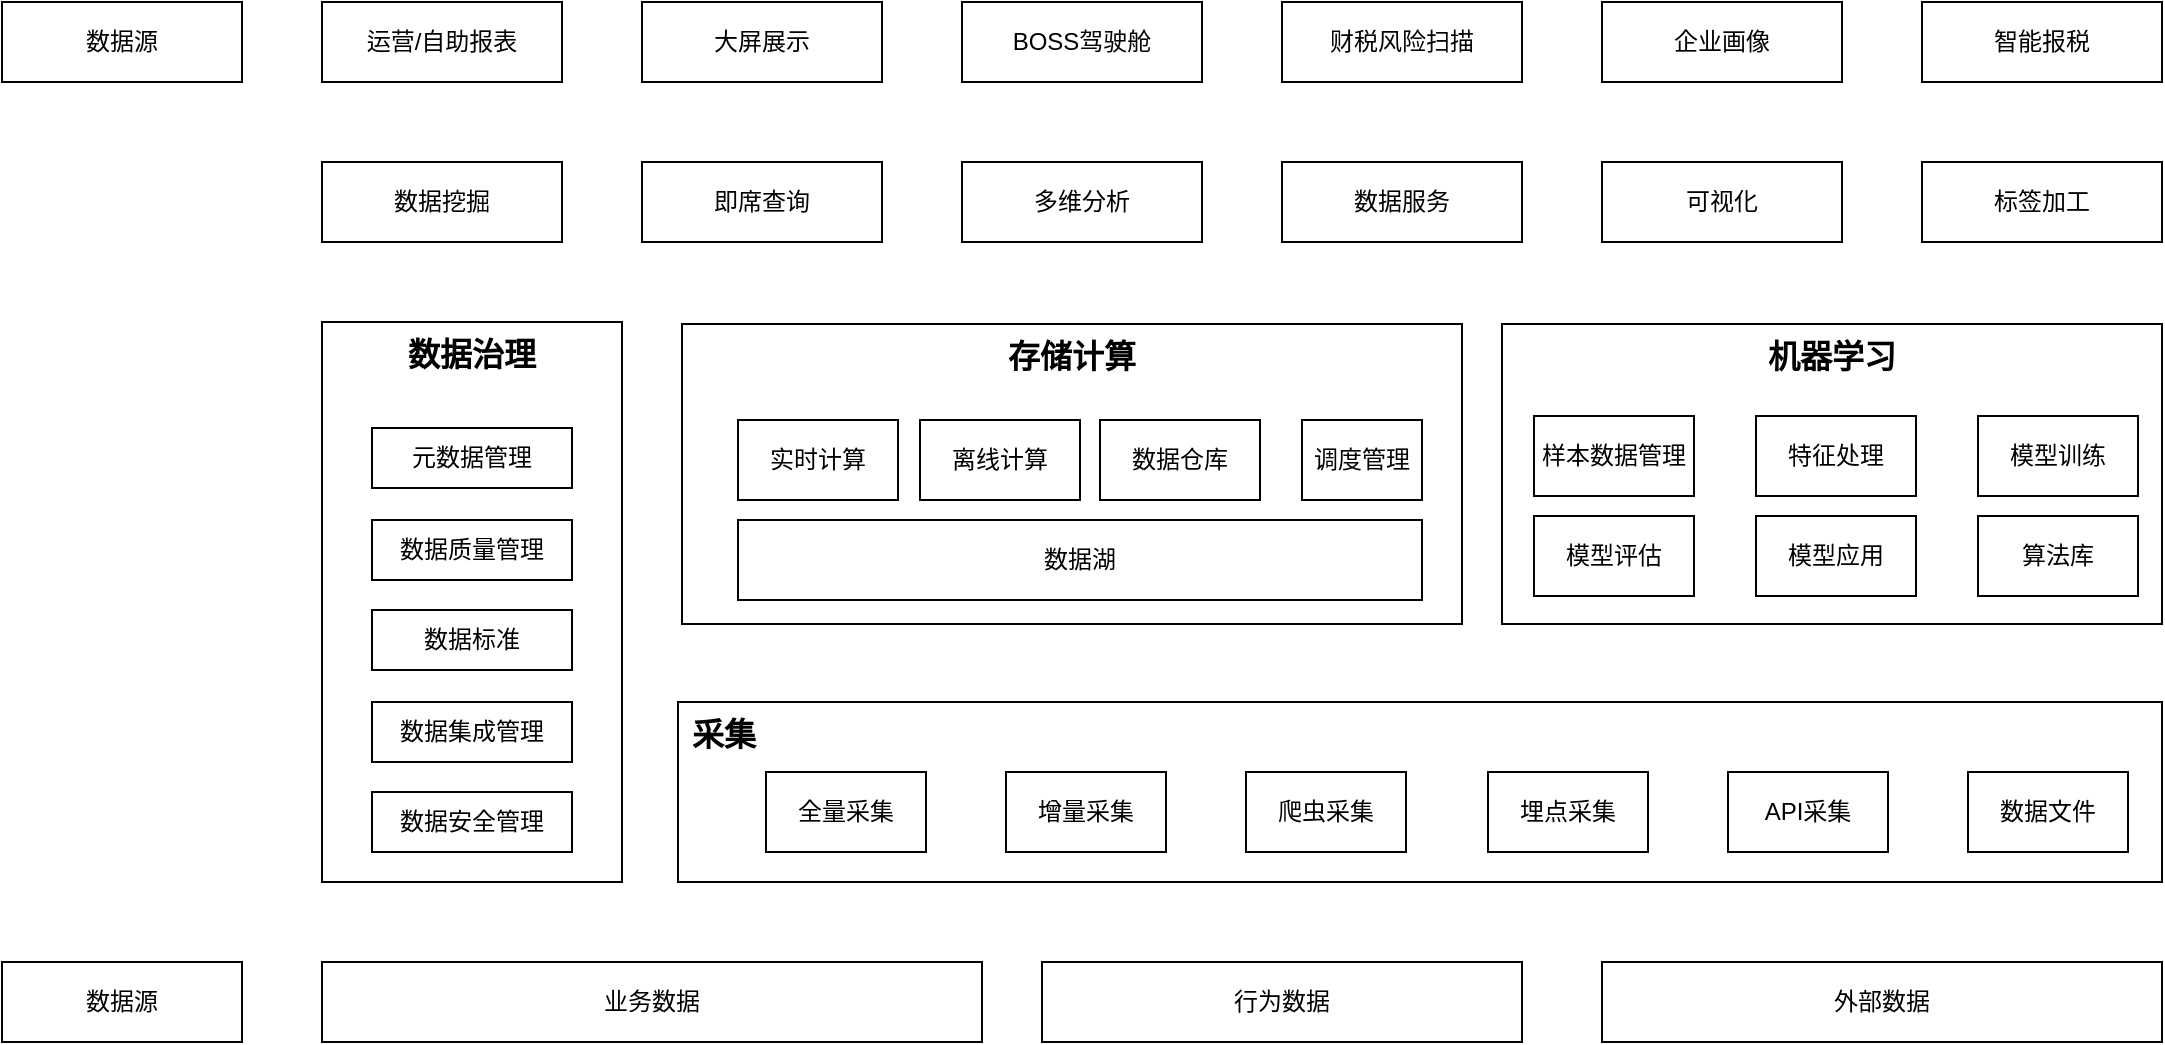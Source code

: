 <mxfile version="16.2.2" type="github">
  <diagram id="H7_tCYUHHZJKz_Q6d8IM" name="第 1 页">
    <mxGraphModel dx="1308" dy="681" grid="1" gridSize="10" guides="1" tooltips="1" connect="1" arrows="1" fold="1" page="1" pageScale="1" pageWidth="827" pageHeight="1169" math="0" shadow="0">
      <root>
        <mxCell id="0" />
        <mxCell id="1" parent="0" />
        <mxCell id="ndFSLWlLieNPHFFfm7gC-1" value="数据源" style="rounded=0;whiteSpace=wrap;html=1;" vertex="1" parent="1">
          <mxGeometry x="80" y="800" width="120" height="40" as="geometry" />
        </mxCell>
        <mxCell id="ndFSLWlLieNPHFFfm7gC-3" value="业务数据" style="rounded=0;whiteSpace=wrap;html=1;" vertex="1" parent="1">
          <mxGeometry x="240" y="800" width="330" height="40" as="geometry" />
        </mxCell>
        <mxCell id="ndFSLWlLieNPHFFfm7gC-4" value="行为数据" style="rounded=0;whiteSpace=wrap;html=1;" vertex="1" parent="1">
          <mxGeometry x="600" y="800" width="240" height="40" as="geometry" />
        </mxCell>
        <mxCell id="ndFSLWlLieNPHFFfm7gC-5" value="外部数据" style="rounded=0;whiteSpace=wrap;html=1;" vertex="1" parent="1">
          <mxGeometry x="880" y="800" width="280" height="40" as="geometry" />
        </mxCell>
        <mxCell id="ndFSLWlLieNPHFFfm7gC-6" value="&lt;b&gt;&lt;font style=&quot;font-size: 16px&quot;&gt;采集&lt;/font&gt;&lt;/b&gt;" style="rounded=0;whiteSpace=wrap;html=1;align=left;verticalAlign=top;spacingLeft=5;spacingBottom=0;spacingRight=0;spacingTop=0;" vertex="1" parent="1">
          <mxGeometry x="418" y="670" width="742" height="90" as="geometry" />
        </mxCell>
        <mxCell id="ndFSLWlLieNPHFFfm7gC-7" value="全量采集" style="rounded=0;whiteSpace=wrap;html=1;" vertex="1" parent="1">
          <mxGeometry x="462" y="705" width="80" height="40" as="geometry" />
        </mxCell>
        <mxCell id="ndFSLWlLieNPHFFfm7gC-8" value="增量采集" style="rounded=0;whiteSpace=wrap;html=1;" vertex="1" parent="1">
          <mxGeometry x="582" y="705" width="80" height="40" as="geometry" />
        </mxCell>
        <mxCell id="ndFSLWlLieNPHFFfm7gC-9" value="爬虫采集" style="rounded=0;whiteSpace=wrap;html=1;" vertex="1" parent="1">
          <mxGeometry x="702" y="705" width="80" height="40" as="geometry" />
        </mxCell>
        <mxCell id="ndFSLWlLieNPHFFfm7gC-11" value="埋点采集" style="rounded=0;whiteSpace=wrap;html=1;" vertex="1" parent="1">
          <mxGeometry x="823" y="705" width="80" height="40" as="geometry" />
        </mxCell>
        <mxCell id="ndFSLWlLieNPHFFfm7gC-12" value="存储计算" style="rounded=0;whiteSpace=wrap;html=1;verticalAlign=top;fontSize=16;align=center;fontStyle=1" vertex="1" parent="1">
          <mxGeometry x="420" y="481" width="390" height="150" as="geometry" />
        </mxCell>
        <mxCell id="ndFSLWlLieNPHFFfm7gC-13" value="实时计算" style="rounded=0;whiteSpace=wrap;html=1;" vertex="1" parent="1">
          <mxGeometry x="448" y="529" width="80" height="40" as="geometry" />
        </mxCell>
        <mxCell id="ndFSLWlLieNPHFFfm7gC-14" value="离线计算" style="rounded=0;whiteSpace=wrap;html=1;" vertex="1" parent="1">
          <mxGeometry x="539" y="529" width="80" height="40" as="geometry" />
        </mxCell>
        <mxCell id="ndFSLWlLieNPHFFfm7gC-15" value="数据仓库" style="rounded=0;whiteSpace=wrap;html=1;" vertex="1" parent="1">
          <mxGeometry x="629" y="529" width="80" height="40" as="geometry" />
        </mxCell>
        <mxCell id="ndFSLWlLieNPHFFfm7gC-16" value="调度管理" style="rounded=0;whiteSpace=wrap;html=1;" vertex="1" parent="1">
          <mxGeometry x="730" y="529" width="60" height="40" as="geometry" />
        </mxCell>
        <mxCell id="ndFSLWlLieNPHFFfm7gC-17" value="数据湖" style="rounded=0;whiteSpace=wrap;html=1;" vertex="1" parent="1">
          <mxGeometry x="448" y="579" width="342" height="40" as="geometry" />
        </mxCell>
        <mxCell id="ndFSLWlLieNPHFFfm7gC-18" value="机器学习" style="rounded=0;whiteSpace=wrap;html=1;verticalAlign=top;fontSize=16;fontStyle=1" vertex="1" parent="1">
          <mxGeometry x="830" y="481" width="330" height="150" as="geometry" />
        </mxCell>
        <mxCell id="ndFSLWlLieNPHFFfm7gC-19" value="即席查询" style="rounded=0;whiteSpace=wrap;html=1;" vertex="1" parent="1">
          <mxGeometry x="400" y="400" width="120" height="40" as="geometry" />
        </mxCell>
        <mxCell id="ndFSLWlLieNPHFFfm7gC-20" value="多维分析" style="rounded=0;whiteSpace=wrap;html=1;" vertex="1" parent="1">
          <mxGeometry x="560" y="400" width="120" height="40" as="geometry" />
        </mxCell>
        <mxCell id="ndFSLWlLieNPHFFfm7gC-21" value="数据服务" style="rounded=0;whiteSpace=wrap;html=1;" vertex="1" parent="1">
          <mxGeometry x="720" y="400" width="120" height="40" as="geometry" />
        </mxCell>
        <mxCell id="ndFSLWlLieNPHFFfm7gC-22" value="算法库" style="rounded=0;whiteSpace=wrap;html=1;" vertex="1" parent="1">
          <mxGeometry x="1068" y="577" width="80" height="40" as="geometry" />
        </mxCell>
        <mxCell id="ndFSLWlLieNPHFFfm7gC-23" value="模型训练" style="rounded=0;whiteSpace=wrap;html=1;" vertex="1" parent="1">
          <mxGeometry x="1068" y="527" width="80" height="40" as="geometry" />
        </mxCell>
        <mxCell id="ndFSLWlLieNPHFFfm7gC-24" value="模型应用" style="rounded=0;whiteSpace=wrap;html=1;" vertex="1" parent="1">
          <mxGeometry x="957" y="577" width="80" height="40" as="geometry" />
        </mxCell>
        <mxCell id="ndFSLWlLieNPHFFfm7gC-25" value="模型评估" style="rounded=0;whiteSpace=wrap;html=1;" vertex="1" parent="1">
          <mxGeometry x="846" y="577" width="80" height="40" as="geometry" />
        </mxCell>
        <mxCell id="ndFSLWlLieNPHFFfm7gC-28" value="样本数据管理" style="rounded=0;whiteSpace=wrap;html=1;" vertex="1" parent="1">
          <mxGeometry x="846" y="527" width="80" height="40" as="geometry" />
        </mxCell>
        <mxCell id="ndFSLWlLieNPHFFfm7gC-29" value="特征处理" style="rounded=0;whiteSpace=wrap;html=1;" vertex="1" parent="1">
          <mxGeometry x="957" y="527" width="80" height="40" as="geometry" />
        </mxCell>
        <mxCell id="ndFSLWlLieNPHFFfm7gC-31" value="数据治理" style="rounded=0;whiteSpace=wrap;html=1;align=center;verticalAlign=top;fontSize=16;fontStyle=1" vertex="1" parent="1">
          <mxGeometry x="240" y="480" width="150" height="280" as="geometry" />
        </mxCell>
        <mxCell id="ndFSLWlLieNPHFFfm7gC-32" value="元数据管理" style="rounded=0;whiteSpace=wrap;html=1;" vertex="1" parent="1">
          <mxGeometry x="265" y="533" width="100" height="30" as="geometry" />
        </mxCell>
        <mxCell id="ndFSLWlLieNPHFFfm7gC-33" value="数据质量管理" style="rounded=0;whiteSpace=wrap;html=1;" vertex="1" parent="1">
          <mxGeometry x="265" y="579" width="100" height="30" as="geometry" />
        </mxCell>
        <mxCell id="ndFSLWlLieNPHFFfm7gC-34" value="数据标准" style="rounded=0;whiteSpace=wrap;html=1;" vertex="1" parent="1">
          <mxGeometry x="265" y="624" width="100" height="30" as="geometry" />
        </mxCell>
        <mxCell id="ndFSLWlLieNPHFFfm7gC-35" value="数据安全管理" style="rounded=0;whiteSpace=wrap;html=1;" vertex="1" parent="1">
          <mxGeometry x="265" y="715" width="100" height="30" as="geometry" />
        </mxCell>
        <mxCell id="ndFSLWlLieNPHFFfm7gC-36" value="可视化" style="rounded=0;whiteSpace=wrap;html=1;" vertex="1" parent="1">
          <mxGeometry x="880" y="400" width="120" height="40" as="geometry" />
        </mxCell>
        <mxCell id="ndFSLWlLieNPHFFfm7gC-37" value="运营/自助报表" style="rounded=0;whiteSpace=wrap;html=1;" vertex="1" parent="1">
          <mxGeometry x="240" y="320" width="120" height="40" as="geometry" />
        </mxCell>
        <mxCell id="ndFSLWlLieNPHFFfm7gC-38" value="标签加工" style="rounded=0;whiteSpace=wrap;html=1;" vertex="1" parent="1">
          <mxGeometry x="1040" y="400" width="120" height="40" as="geometry" />
        </mxCell>
        <mxCell id="ndFSLWlLieNPHFFfm7gC-40" value="BOSS驾驶舱" style="rounded=0;whiteSpace=wrap;html=1;" vertex="1" parent="1">
          <mxGeometry x="560" y="320" width="120" height="40" as="geometry" />
        </mxCell>
        <mxCell id="ndFSLWlLieNPHFFfm7gC-41" value="大屏展示" style="rounded=0;whiteSpace=wrap;html=1;" vertex="1" parent="1">
          <mxGeometry x="400" y="320" width="120" height="40" as="geometry" />
        </mxCell>
        <mxCell id="ndFSLWlLieNPHFFfm7gC-42" value="财税风险扫描" style="rounded=0;whiteSpace=wrap;html=1;" vertex="1" parent="1">
          <mxGeometry x="720" y="320" width="120" height="40" as="geometry" />
        </mxCell>
        <mxCell id="ndFSLWlLieNPHFFfm7gC-43" value="企业画像" style="rounded=0;whiteSpace=wrap;html=1;" vertex="1" parent="1">
          <mxGeometry x="880" y="320" width="120" height="40" as="geometry" />
        </mxCell>
        <mxCell id="ndFSLWlLieNPHFFfm7gC-44" value="智能报税" style="rounded=0;whiteSpace=wrap;html=1;" vertex="1" parent="1">
          <mxGeometry x="1040" y="320" width="120" height="40" as="geometry" />
        </mxCell>
        <mxCell id="ndFSLWlLieNPHFFfm7gC-45" value="数据挖掘" style="rounded=0;whiteSpace=wrap;html=1;" vertex="1" parent="1">
          <mxGeometry x="240" y="400" width="120" height="40" as="geometry" />
        </mxCell>
        <mxCell id="ndFSLWlLieNPHFFfm7gC-46" value="API采集" style="rounded=0;whiteSpace=wrap;html=1;" vertex="1" parent="1">
          <mxGeometry x="943" y="705" width="80" height="40" as="geometry" />
        </mxCell>
        <mxCell id="ndFSLWlLieNPHFFfm7gC-47" value="数据文件" style="rounded=0;whiteSpace=wrap;html=1;" vertex="1" parent="1">
          <mxGeometry x="1063" y="705" width="80" height="40" as="geometry" />
        </mxCell>
        <mxCell id="ndFSLWlLieNPHFFfm7gC-48" value="数据集成管理" style="rounded=0;whiteSpace=wrap;html=1;" vertex="1" parent="1">
          <mxGeometry x="265" y="670" width="100" height="30" as="geometry" />
        </mxCell>
        <mxCell id="ndFSLWlLieNPHFFfm7gC-49" value="数据源" style="rounded=0;whiteSpace=wrap;html=1;" vertex="1" parent="1">
          <mxGeometry x="80" y="320" width="120" height="40" as="geometry" />
        </mxCell>
      </root>
    </mxGraphModel>
  </diagram>
</mxfile>
